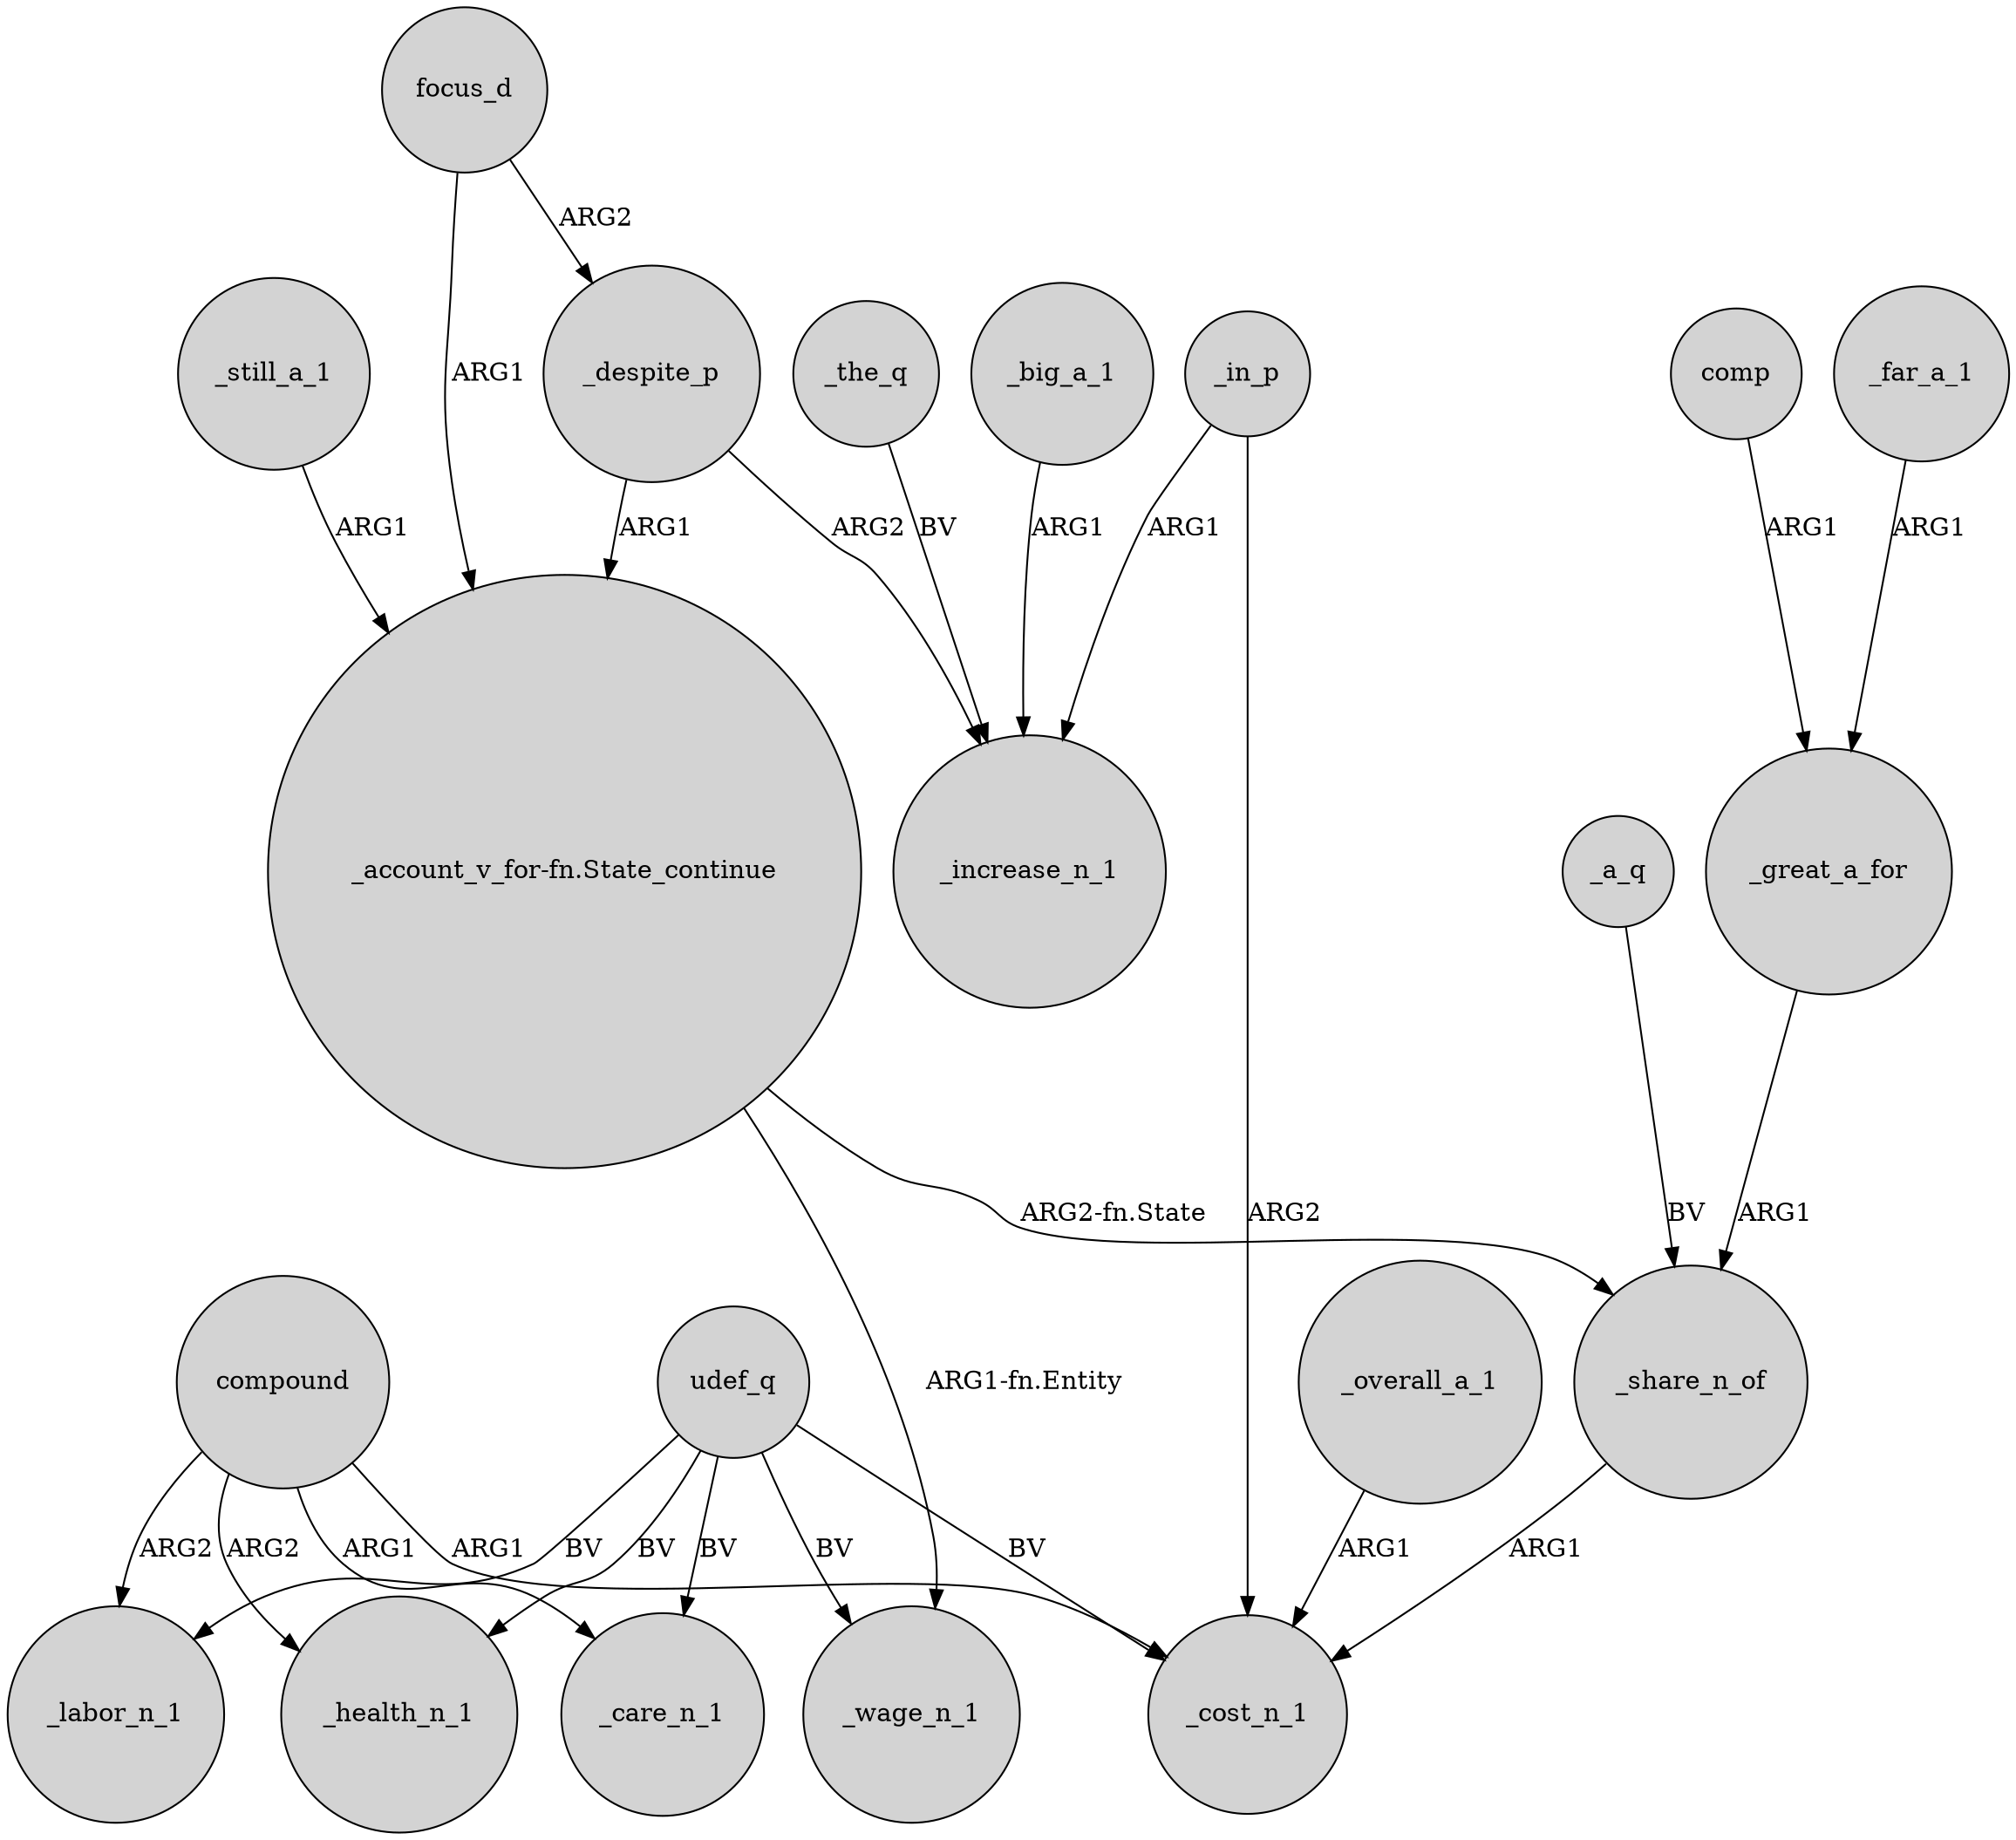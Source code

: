 digraph {
	node [shape=circle style=filled]
	udef_q -> _health_n_1 [label=BV]
	"_account_v_for-fn.State_continue" -> _wage_n_1 [label="ARG1-fn.Entity"]
	_in_p -> _cost_n_1 [label=ARG2]
	compound -> _health_n_1 [label=ARG2]
	udef_q -> _care_n_1 [label=BV]
	_big_a_1 -> _increase_n_1 [label=ARG1]
	_a_q -> _share_n_of [label=BV]
	udef_q -> _wage_n_1 [label=BV]
	focus_d -> _despite_p [label=ARG2]
	compound -> _care_n_1 [label=ARG1]
	_far_a_1 -> _great_a_for [label=ARG1]
	compound -> _labor_n_1 [label=ARG2]
	_still_a_1 -> "_account_v_for-fn.State_continue" [label=ARG1]
	focus_d -> "_account_v_for-fn.State_continue" [label=ARG1]
	_despite_p -> "_account_v_for-fn.State_continue" [label=ARG1]
	udef_q -> _labor_n_1 [label=BV]
	_overall_a_1 -> _cost_n_1 [label=ARG1]
	_share_n_of -> _cost_n_1 [label=ARG1]
	_despite_p -> _increase_n_1 [label=ARG2]
	compound -> _cost_n_1 [label=ARG1]
	comp -> _great_a_for [label=ARG1]
	_the_q -> _increase_n_1 [label=BV]
	_in_p -> _increase_n_1 [label=ARG1]
	"_account_v_for-fn.State_continue" -> _share_n_of [label="ARG2-fn.State"]
	_great_a_for -> _share_n_of [label=ARG1]
	udef_q -> _cost_n_1 [label=BV]
}
